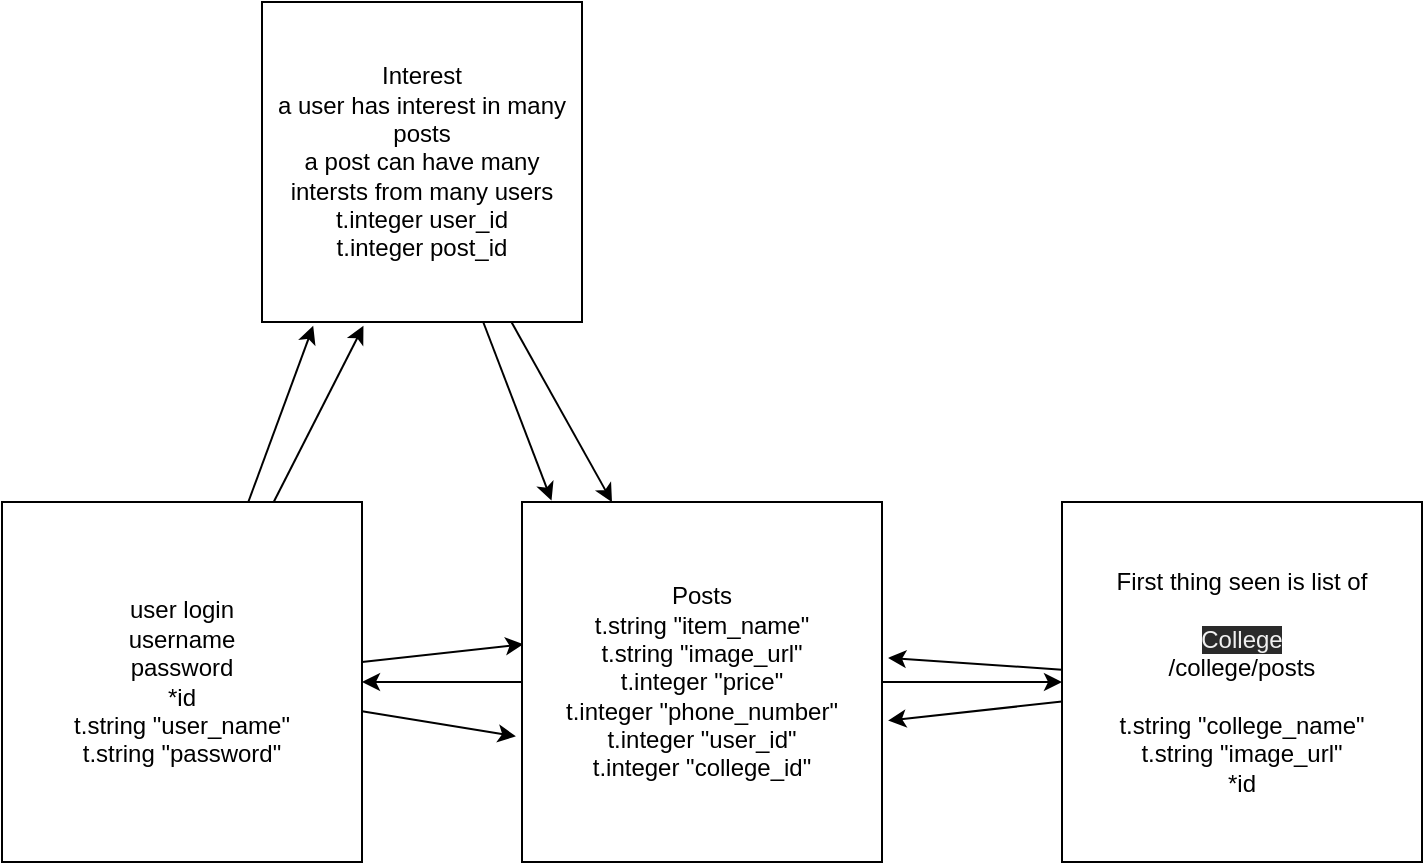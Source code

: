 <mxfile>
    <diagram id="YDT_TaS3kMQTjHpa-z7L" name="Page-1">
        <mxGraphModel dx="862" dy="438" grid="1" gridSize="10" guides="1" tooltips="1" connect="1" arrows="1" fold="1" page="1" pageScale="1" pageWidth="850" pageHeight="1100" math="0" shadow="0">
            <root>
                <mxCell id="0"/>
                <mxCell id="1" parent="0"/>
                <mxCell id="19" style="edgeStyle=none;html=1;entryX=0.75;entryY=0;entryDx=0;entryDy=0;" parent="1" source="2" edge="1">
                    <mxGeometry relative="1" as="geometry">
                        <mxPoint x="175" y="260" as="targetPoint"/>
                    </mxGeometry>
                </mxCell>
                <mxCell id="20" style="edgeStyle=none;html=1;entryX=0.004;entryY=0.395;entryDx=0;entryDy=0;entryPerimeter=0;" parent="1" source="2" target="3" edge="1">
                    <mxGeometry relative="1" as="geometry"/>
                </mxCell>
                <mxCell id="21" style="edgeStyle=none;html=1;entryX=-0.017;entryY=0.651;entryDx=0;entryDy=0;entryPerimeter=0;" parent="1" source="2" target="3" edge="1">
                    <mxGeometry relative="1" as="geometry"/>
                </mxCell>
                <mxCell id="24" style="edgeStyle=none;html=1;entryX=0.317;entryY=1.012;entryDx=0;entryDy=0;entryPerimeter=0;" edge="1" parent="1" source="2" target="22">
                    <mxGeometry relative="1" as="geometry"/>
                </mxCell>
                <mxCell id="25" style="edgeStyle=none;html=1;entryX=0.16;entryY=1.012;entryDx=0;entryDy=0;entryPerimeter=0;" edge="1" parent="1" source="2" target="22">
                    <mxGeometry relative="1" as="geometry"/>
                </mxCell>
                <mxCell id="2" value="user login&lt;br&gt;username&lt;br&gt;password&lt;br&gt;*id&lt;br&gt;t.string &quot;user_name&quot;&lt;br&gt;t.string &quot;password&quot;" style="whiteSpace=wrap;html=1;aspect=fixed;" parent="1" vertex="1">
                    <mxGeometry x="40" y="260" width="180" height="180" as="geometry"/>
                </mxCell>
                <mxCell id="12" style="edgeStyle=none;html=1;entryX=0;entryY=0.5;entryDx=0;entryDy=0;" parent="1" source="3" target="5" edge="1">
                    <mxGeometry relative="1" as="geometry"/>
                </mxCell>
                <mxCell id="16" style="edgeStyle=none;html=1;entryX=1;entryY=0.5;entryDx=0;entryDy=0;" parent="1" source="3" edge="1">
                    <mxGeometry relative="1" as="geometry">
                        <mxPoint x="220" y="350" as="targetPoint"/>
                    </mxGeometry>
                </mxCell>
                <mxCell id="3" value="Posts&lt;br&gt;t.string &quot;item_name&quot;&lt;br&gt;t.string &quot;image_url&quot;&lt;br&gt;t.integer &quot;price&quot;&lt;br&gt;t.integer &quot;phone_number&quot;&lt;br&gt;t.integer &quot;user_id&quot;&lt;br&gt;t.integer &quot;college_id&quot;" style="whiteSpace=wrap;html=1;aspect=fixed;" parent="1" vertex="1">
                    <mxGeometry x="300" y="260" width="180" height="180" as="geometry"/>
                </mxCell>
                <mxCell id="17" style="edgeStyle=none;html=1;entryX=1.017;entryY=0.433;entryDx=0;entryDy=0;entryPerimeter=0;" parent="1" source="5" target="3" edge="1">
                    <mxGeometry relative="1" as="geometry"/>
                </mxCell>
                <mxCell id="18" style="edgeStyle=none;html=1;entryX=1.017;entryY=0.607;entryDx=0;entryDy=0;entryPerimeter=0;" parent="1" source="5" target="3" edge="1">
                    <mxGeometry relative="1" as="geometry"/>
                </mxCell>
                <mxCell id="5" value="First thing seen is list of&lt;br&gt;&lt;br&gt;&lt;span style=&quot;color: rgb(240 , 240 , 240) ; font-family: &amp;#34;helvetica&amp;#34; ; font-size: 12px ; font-style: normal ; font-weight: 400 ; letter-spacing: normal ; text-align: center ; text-indent: 0px ; text-transform: none ; word-spacing: 0px ; background-color: rgb(42 , 42 , 42) ; display: inline ; float: none&quot;&gt;College&lt;br&gt;&lt;/span&gt;/college/posts&lt;br&gt;&lt;br&gt;t.string &quot;college_name&quot;&lt;br&gt;t.string &quot;image_url&quot;&lt;br&gt;*id" style="whiteSpace=wrap;html=1;aspect=fixed;" parent="1" vertex="1">
                    <mxGeometry x="570" y="260" width="180" height="180" as="geometry"/>
                </mxCell>
                <mxCell id="26" style="edgeStyle=none;html=1;entryX=0.25;entryY=0;entryDx=0;entryDy=0;" edge="1" parent="1" source="22" target="3">
                    <mxGeometry relative="1" as="geometry"/>
                </mxCell>
                <mxCell id="27" style="edgeStyle=none;html=1;entryX=0.082;entryY=-0.004;entryDx=0;entryDy=0;entryPerimeter=0;" edge="1" parent="1" source="22" target="3">
                    <mxGeometry relative="1" as="geometry"/>
                </mxCell>
                <mxCell id="22" value="Interest&lt;br&gt;a user has interest in many posts&lt;br&gt;a post can have many intersts from many users&lt;br&gt;t.integer user_id&lt;br&gt;t.integer post_id" style="whiteSpace=wrap;html=1;aspect=fixed;" vertex="1" parent="1">
                    <mxGeometry x="170" y="10" width="160" height="160" as="geometry"/>
                </mxCell>
            </root>
        </mxGraphModel>
    </diagram>
</mxfile>